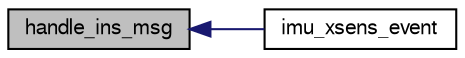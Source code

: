 digraph "handle_ins_msg"
{
  edge [fontname="FreeSans",fontsize="10",labelfontname="FreeSans",labelfontsize="10"];
  node [fontname="FreeSans",fontsize="10",shape=record];
  rankdir="LR";
  Node1 [label="handle_ins_msg",height=0.2,width=0.4,color="black", fillcolor="grey75", style="filled", fontcolor="black"];
  Node1 -> Node2 [dir="back",color="midnightblue",fontsize="10",style="solid",fontname="FreeSans"];
  Node2 [label="imu_xsens_event",height=0.2,width=0.4,color="black", fillcolor="white", style="filled",URL="$imu__xsens_8h.html#a881da7d1492e95d09c81c6f3c5a1e4cd"];
}
